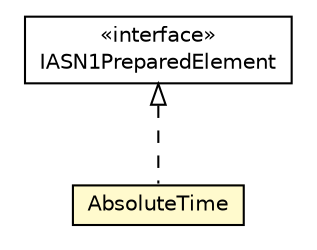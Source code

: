 #!/usr/local/bin/dot
#
# Class diagram 
# Generated by UMLGraph version R5_6-24-gf6e263 (http://www.umlgraph.org/)
#

digraph G {
	edge [fontname="Helvetica",fontsize=10,labelfontname="Helvetica",labelfontsize=10];
	node [fontname="Helvetica",fontsize=10,shape=plaintext];
	nodesep=0.25;
	ranksep=0.5;
	// org.universAAL.lddi.lib.ieeex73std.org.bn.coders.IASN1PreparedElement
	c1933338 [label=<<table title="org.universAAL.lddi.lib.ieeex73std.org.bn.coders.IASN1PreparedElement" border="0" cellborder="1" cellspacing="0" cellpadding="2" port="p" href="../../org/bn/coders/IASN1PreparedElement.html">
		<tr><td><table border="0" cellspacing="0" cellpadding="1">
<tr><td align="center" balign="center"> &#171;interface&#187; </td></tr>
<tr><td align="center" balign="center"> IASN1PreparedElement </td></tr>
		</table></td></tr>
		</table>>, URL="../../org/bn/coders/IASN1PreparedElement.html", fontname="Helvetica", fontcolor="black", fontsize=10.0];
	// org.universAAL.lddi.lib.ieeex73std.x73.p20601.AbsoluteTime
	c1933396 [label=<<table title="org.universAAL.lddi.lib.ieeex73std.x73.p20601.AbsoluteTime" border="0" cellborder="1" cellspacing="0" cellpadding="2" port="p" bgcolor="lemonChiffon" href="./AbsoluteTime.html">
		<tr><td><table border="0" cellspacing="0" cellpadding="1">
<tr><td align="center" balign="center"> AbsoluteTime </td></tr>
		</table></td></tr>
		</table>>, URL="./AbsoluteTime.html", fontname="Helvetica", fontcolor="black", fontsize=10.0];
	//org.universAAL.lddi.lib.ieeex73std.x73.p20601.AbsoluteTime implements org.universAAL.lddi.lib.ieeex73std.org.bn.coders.IASN1PreparedElement
	c1933338:p -> c1933396:p [dir=back,arrowtail=empty,style=dashed];
}

